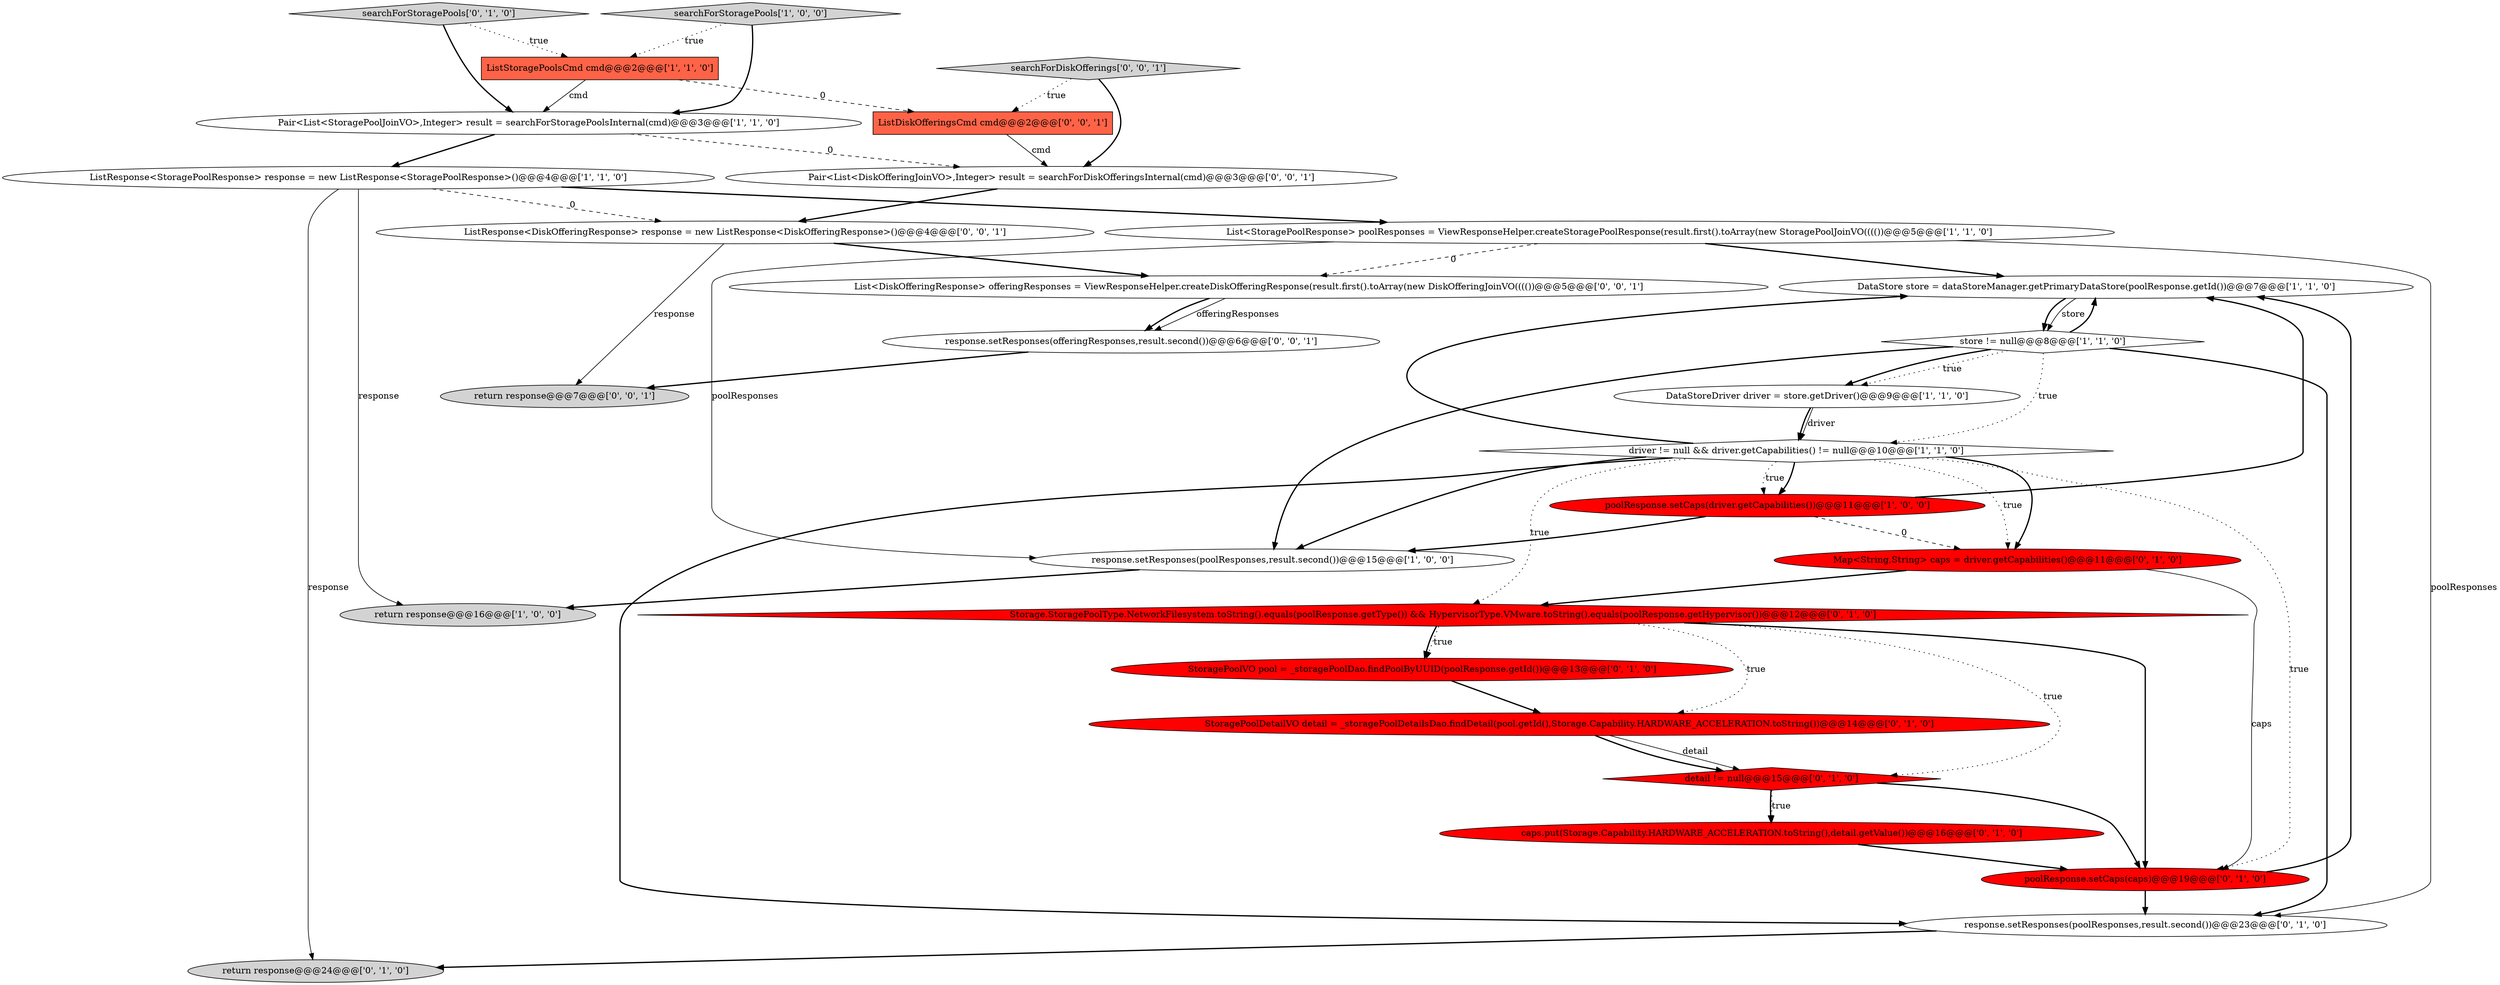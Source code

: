 digraph {
3 [style = filled, label = "List<StoragePoolResponse> poolResponses = ViewResponseHelper.createStoragePoolResponse(result.first().toArray(new StoragePoolJoinVO(((())@@@5@@@['1', '1', '0']", fillcolor = white, shape = ellipse image = "AAA0AAABBB1BBB"];
28 [style = filled, label = "List<DiskOfferingResponse> offeringResponses = ViewResponseHelper.createDiskOfferingResponse(result.first().toArray(new DiskOfferingJoinVO(((())@@@5@@@['0', '0', '1']", fillcolor = white, shape = ellipse image = "AAA0AAABBB3BBB"];
15 [style = filled, label = "return response@@@24@@@['0', '1', '0']", fillcolor = lightgray, shape = ellipse image = "AAA0AAABBB2BBB"];
25 [style = filled, label = "Pair<List<DiskOfferingJoinVO>,Integer> result = searchForDiskOfferingsInternal(cmd)@@@3@@@['0', '0', '1']", fillcolor = white, shape = ellipse image = "AAA0AAABBB3BBB"];
9 [style = filled, label = "ListResponse<StoragePoolResponse> response = new ListResponse<StoragePoolResponse>()@@@4@@@['1', '1', '0']", fillcolor = white, shape = ellipse image = "AAA0AAABBB1BBB"];
19 [style = filled, label = "caps.put(Storage.Capability.HARDWARE_ACCELERATION.toString(),detail.getValue())@@@16@@@['0', '1', '0']", fillcolor = red, shape = ellipse image = "AAA1AAABBB2BBB"];
14 [style = filled, label = "poolResponse.setCaps(caps)@@@19@@@['0', '1', '0']", fillcolor = red, shape = ellipse image = "AAA1AAABBB2BBB"];
18 [style = filled, label = "response.setResponses(poolResponses,result.second())@@@23@@@['0', '1', '0']", fillcolor = white, shape = ellipse image = "AAA0AAABBB2BBB"];
10 [style = filled, label = "DataStore store = dataStoreManager.getPrimaryDataStore(poolResponse.getId())@@@7@@@['1', '1', '0']", fillcolor = white, shape = ellipse image = "AAA0AAABBB1BBB"];
21 [style = filled, label = "detail != null@@@15@@@['0', '1', '0']", fillcolor = red, shape = diamond image = "AAA1AAABBB2BBB"];
26 [style = filled, label = "searchForDiskOfferings['0', '0', '1']", fillcolor = lightgray, shape = diamond image = "AAA0AAABBB3BBB"];
27 [style = filled, label = "response.setResponses(offeringResponses,result.second())@@@6@@@['0', '0', '1']", fillcolor = white, shape = ellipse image = "AAA0AAABBB3BBB"];
8 [style = filled, label = "poolResponse.setCaps(driver.getCapabilities())@@@11@@@['1', '0', '0']", fillcolor = red, shape = ellipse image = "AAA1AAABBB1BBB"];
13 [style = filled, label = "searchForStoragePools['0', '1', '0']", fillcolor = lightgray, shape = diamond image = "AAA0AAABBB2BBB"];
1 [style = filled, label = "return response@@@16@@@['1', '0', '0']", fillcolor = lightgray, shape = ellipse image = "AAA0AAABBB1BBB"];
11 [style = filled, label = "driver != null && driver.getCapabilities() != null@@@10@@@['1', '1', '0']", fillcolor = white, shape = diamond image = "AAA0AAABBB1BBB"];
17 [style = filled, label = "StoragePoolDetailVO detail = _storagePoolDetailsDao.findDetail(pool.getId(),Storage.Capability.HARDWARE_ACCELERATION.toString())@@@14@@@['0', '1', '0']", fillcolor = red, shape = ellipse image = "AAA1AAABBB2BBB"];
6 [style = filled, label = "searchForStoragePools['1', '0', '0']", fillcolor = lightgray, shape = diamond image = "AAA0AAABBB1BBB"];
23 [style = filled, label = "ListDiskOfferingsCmd cmd@@@2@@@['0', '0', '1']", fillcolor = tomato, shape = box image = "AAA0AAABBB3BBB"];
2 [style = filled, label = "DataStoreDriver driver = store.getDriver()@@@9@@@['1', '1', '0']", fillcolor = white, shape = ellipse image = "AAA0AAABBB1BBB"];
12 [style = filled, label = "StoragePoolVO pool = _storagePoolDao.findPoolByUUID(poolResponse.getId())@@@13@@@['0', '1', '0']", fillcolor = red, shape = ellipse image = "AAA1AAABBB2BBB"];
22 [style = filled, label = "ListResponse<DiskOfferingResponse> response = new ListResponse<DiskOfferingResponse>()@@@4@@@['0', '0', '1']", fillcolor = white, shape = ellipse image = "AAA0AAABBB3BBB"];
5 [style = filled, label = "Pair<List<StoragePoolJoinVO>,Integer> result = searchForStoragePoolsInternal(cmd)@@@3@@@['1', '1', '0']", fillcolor = white, shape = ellipse image = "AAA0AAABBB1BBB"];
0 [style = filled, label = "ListStoragePoolsCmd cmd@@@2@@@['1', '1', '0']", fillcolor = tomato, shape = box image = "AAA0AAABBB1BBB"];
7 [style = filled, label = "store != null@@@8@@@['1', '1', '0']", fillcolor = white, shape = diamond image = "AAA0AAABBB1BBB"];
4 [style = filled, label = "response.setResponses(poolResponses,result.second())@@@15@@@['1', '0', '0']", fillcolor = white, shape = ellipse image = "AAA0AAABBB1BBB"];
16 [style = filled, label = "Storage.StoragePoolType.NetworkFilesystem.toString().equals(poolResponse.getType()) && HypervisorType.VMware.toString().equals(poolResponse.getHypervisor())@@@12@@@['0', '1', '0']", fillcolor = red, shape = diamond image = "AAA1AAABBB2BBB"];
24 [style = filled, label = "return response@@@7@@@['0', '0', '1']", fillcolor = lightgray, shape = ellipse image = "AAA0AAABBB3BBB"];
20 [style = filled, label = "Map<String,String> caps = driver.getCapabilities()@@@11@@@['0', '1', '0']", fillcolor = red, shape = ellipse image = "AAA1AAABBB2BBB"];
11->20 [style = bold, label=""];
8->10 [style = bold, label=""];
7->2 [style = dotted, label="true"];
28->27 [style = solid, label="offeringResponses"];
3->28 [style = dashed, label="0"];
16->12 [style = dotted, label="true"];
5->9 [style = bold, label=""];
21->19 [style = bold, label=""];
25->22 [style = bold, label=""];
7->10 [style = bold, label=""];
0->23 [style = dashed, label="0"];
2->11 [style = solid, label="driver"];
26->25 [style = bold, label=""];
11->4 [style = bold, label=""];
12->17 [style = bold, label=""];
18->15 [style = bold, label=""];
17->21 [style = solid, label="detail"];
9->1 [style = solid, label="response"];
11->14 [style = dotted, label="true"];
16->17 [style = dotted, label="true"];
14->10 [style = bold, label=""];
8->20 [style = dashed, label="0"];
9->22 [style = dashed, label="0"];
22->28 [style = bold, label=""];
3->18 [style = solid, label="poolResponses"];
26->23 [style = dotted, label="true"];
5->25 [style = dashed, label="0"];
7->4 [style = bold, label=""];
10->7 [style = bold, label=""];
16->21 [style = dotted, label="true"];
11->18 [style = bold, label=""];
3->10 [style = bold, label=""];
11->20 [style = dotted, label="true"];
6->5 [style = bold, label=""];
20->16 [style = bold, label=""];
19->14 [style = bold, label=""];
7->11 [style = dotted, label="true"];
13->0 [style = dotted, label="true"];
11->10 [style = bold, label=""];
7->2 [style = bold, label=""];
21->19 [style = dotted, label="true"];
20->14 [style = solid, label="caps"];
22->24 [style = solid, label="response"];
13->5 [style = bold, label=""];
7->18 [style = bold, label=""];
11->16 [style = dotted, label="true"];
9->3 [style = bold, label=""];
0->5 [style = solid, label="cmd"];
11->8 [style = bold, label=""];
16->14 [style = bold, label=""];
14->18 [style = bold, label=""];
4->1 [style = bold, label=""];
27->24 [style = bold, label=""];
11->8 [style = dotted, label="true"];
28->27 [style = bold, label=""];
8->4 [style = bold, label=""];
6->0 [style = dotted, label="true"];
10->7 [style = solid, label="store"];
9->15 [style = solid, label="response"];
3->4 [style = solid, label="poolResponses"];
16->12 [style = bold, label=""];
17->21 [style = bold, label=""];
23->25 [style = solid, label="cmd"];
2->11 [style = bold, label=""];
21->14 [style = bold, label=""];
}

